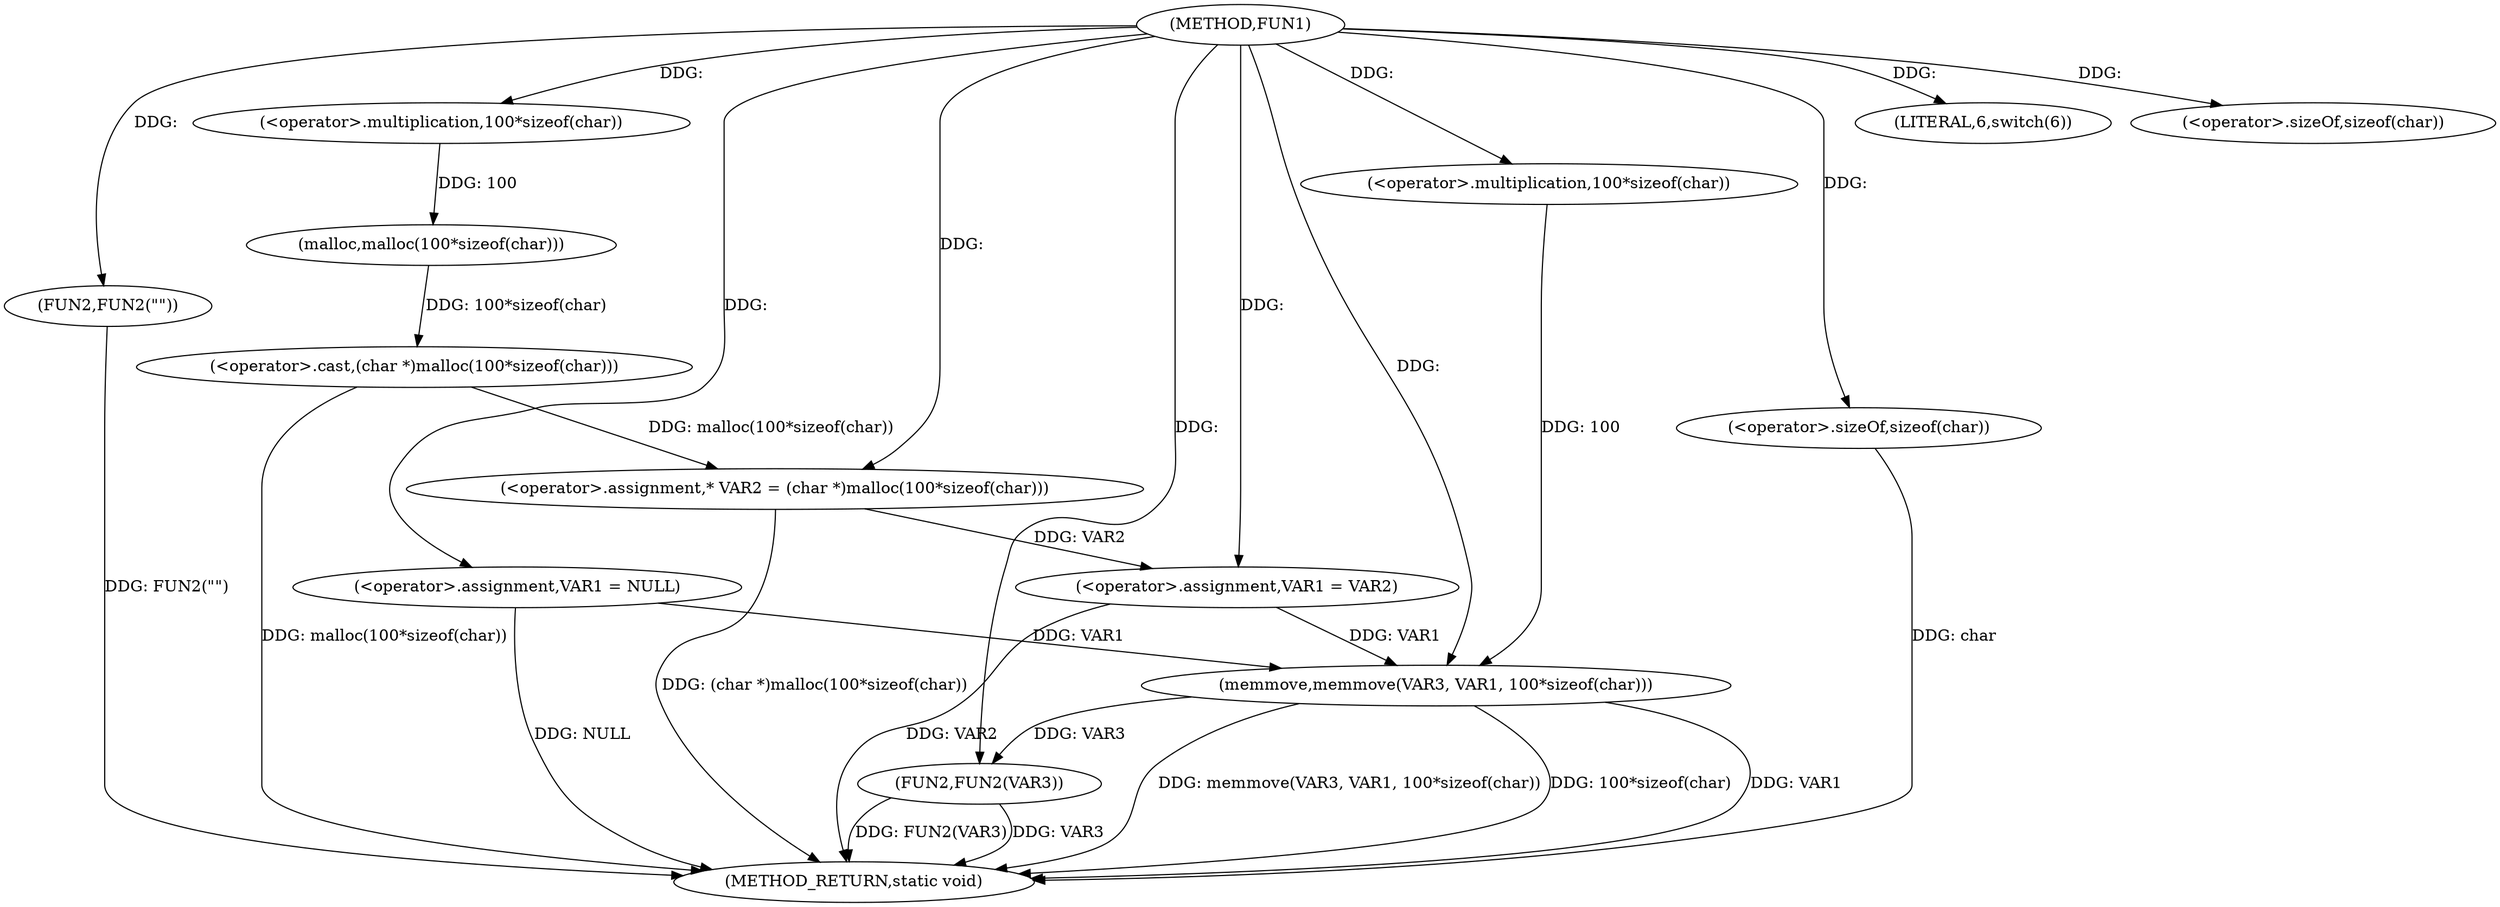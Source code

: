 digraph FUN1 {  
"1000100" [label = "(METHOD,FUN1)" ]
"1000140" [label = "(METHOD_RETURN,static void)" ]
"1000103" [label = "(<operator>.assignment,VAR1 = NULL)" ]
"1000107" [label = "(LITERAL,6,switch(6))" ]
"1000112" [label = "(<operator>.assignment,* VAR2 = (char *)malloc(100*sizeof(char)))" ]
"1000114" [label = "(<operator>.cast,(char *)malloc(100*sizeof(char)))" ]
"1000116" [label = "(malloc,malloc(100*sizeof(char)))" ]
"1000117" [label = "(<operator>.multiplication,100*sizeof(char))" ]
"1000119" [label = "(<operator>.sizeOf,sizeof(char))" ]
"1000121" [label = "(<operator>.assignment,VAR1 = VAR2)" ]
"1000126" [label = "(FUN2,FUN2(\"\"))" ]
"1000131" [label = "(memmove,memmove(VAR3, VAR1, 100*sizeof(char)))" ]
"1000134" [label = "(<operator>.multiplication,100*sizeof(char))" ]
"1000136" [label = "(<operator>.sizeOf,sizeof(char))" ]
"1000138" [label = "(FUN2,FUN2(VAR3))" ]
  "1000126" -> "1000140"  [ label = "DDG: FUN2(\"\")"] 
  "1000103" -> "1000140"  [ label = "DDG: NULL"] 
  "1000112" -> "1000140"  [ label = "DDG: (char *)malloc(100*sizeof(char))"] 
  "1000138" -> "1000140"  [ label = "DDG: FUN2(VAR3)"] 
  "1000114" -> "1000140"  [ label = "DDG: malloc(100*sizeof(char))"] 
  "1000136" -> "1000140"  [ label = "DDG: char"] 
  "1000131" -> "1000140"  [ label = "DDG: memmove(VAR3, VAR1, 100*sizeof(char))"] 
  "1000121" -> "1000140"  [ label = "DDG: VAR2"] 
  "1000138" -> "1000140"  [ label = "DDG: VAR3"] 
  "1000131" -> "1000140"  [ label = "DDG: 100*sizeof(char)"] 
  "1000131" -> "1000140"  [ label = "DDG: VAR1"] 
  "1000100" -> "1000103"  [ label = "DDG: "] 
  "1000100" -> "1000107"  [ label = "DDG: "] 
  "1000114" -> "1000112"  [ label = "DDG: malloc(100*sizeof(char))"] 
  "1000100" -> "1000112"  [ label = "DDG: "] 
  "1000116" -> "1000114"  [ label = "DDG: 100*sizeof(char)"] 
  "1000117" -> "1000116"  [ label = "DDG: 100"] 
  "1000100" -> "1000117"  [ label = "DDG: "] 
  "1000100" -> "1000119"  [ label = "DDG: "] 
  "1000112" -> "1000121"  [ label = "DDG: VAR2"] 
  "1000100" -> "1000121"  [ label = "DDG: "] 
  "1000100" -> "1000126"  [ label = "DDG: "] 
  "1000100" -> "1000131"  [ label = "DDG: "] 
  "1000103" -> "1000131"  [ label = "DDG: VAR1"] 
  "1000121" -> "1000131"  [ label = "DDG: VAR1"] 
  "1000134" -> "1000131"  [ label = "DDG: 100"] 
  "1000100" -> "1000134"  [ label = "DDG: "] 
  "1000100" -> "1000136"  [ label = "DDG: "] 
  "1000131" -> "1000138"  [ label = "DDG: VAR3"] 
  "1000100" -> "1000138"  [ label = "DDG: "] 
}
